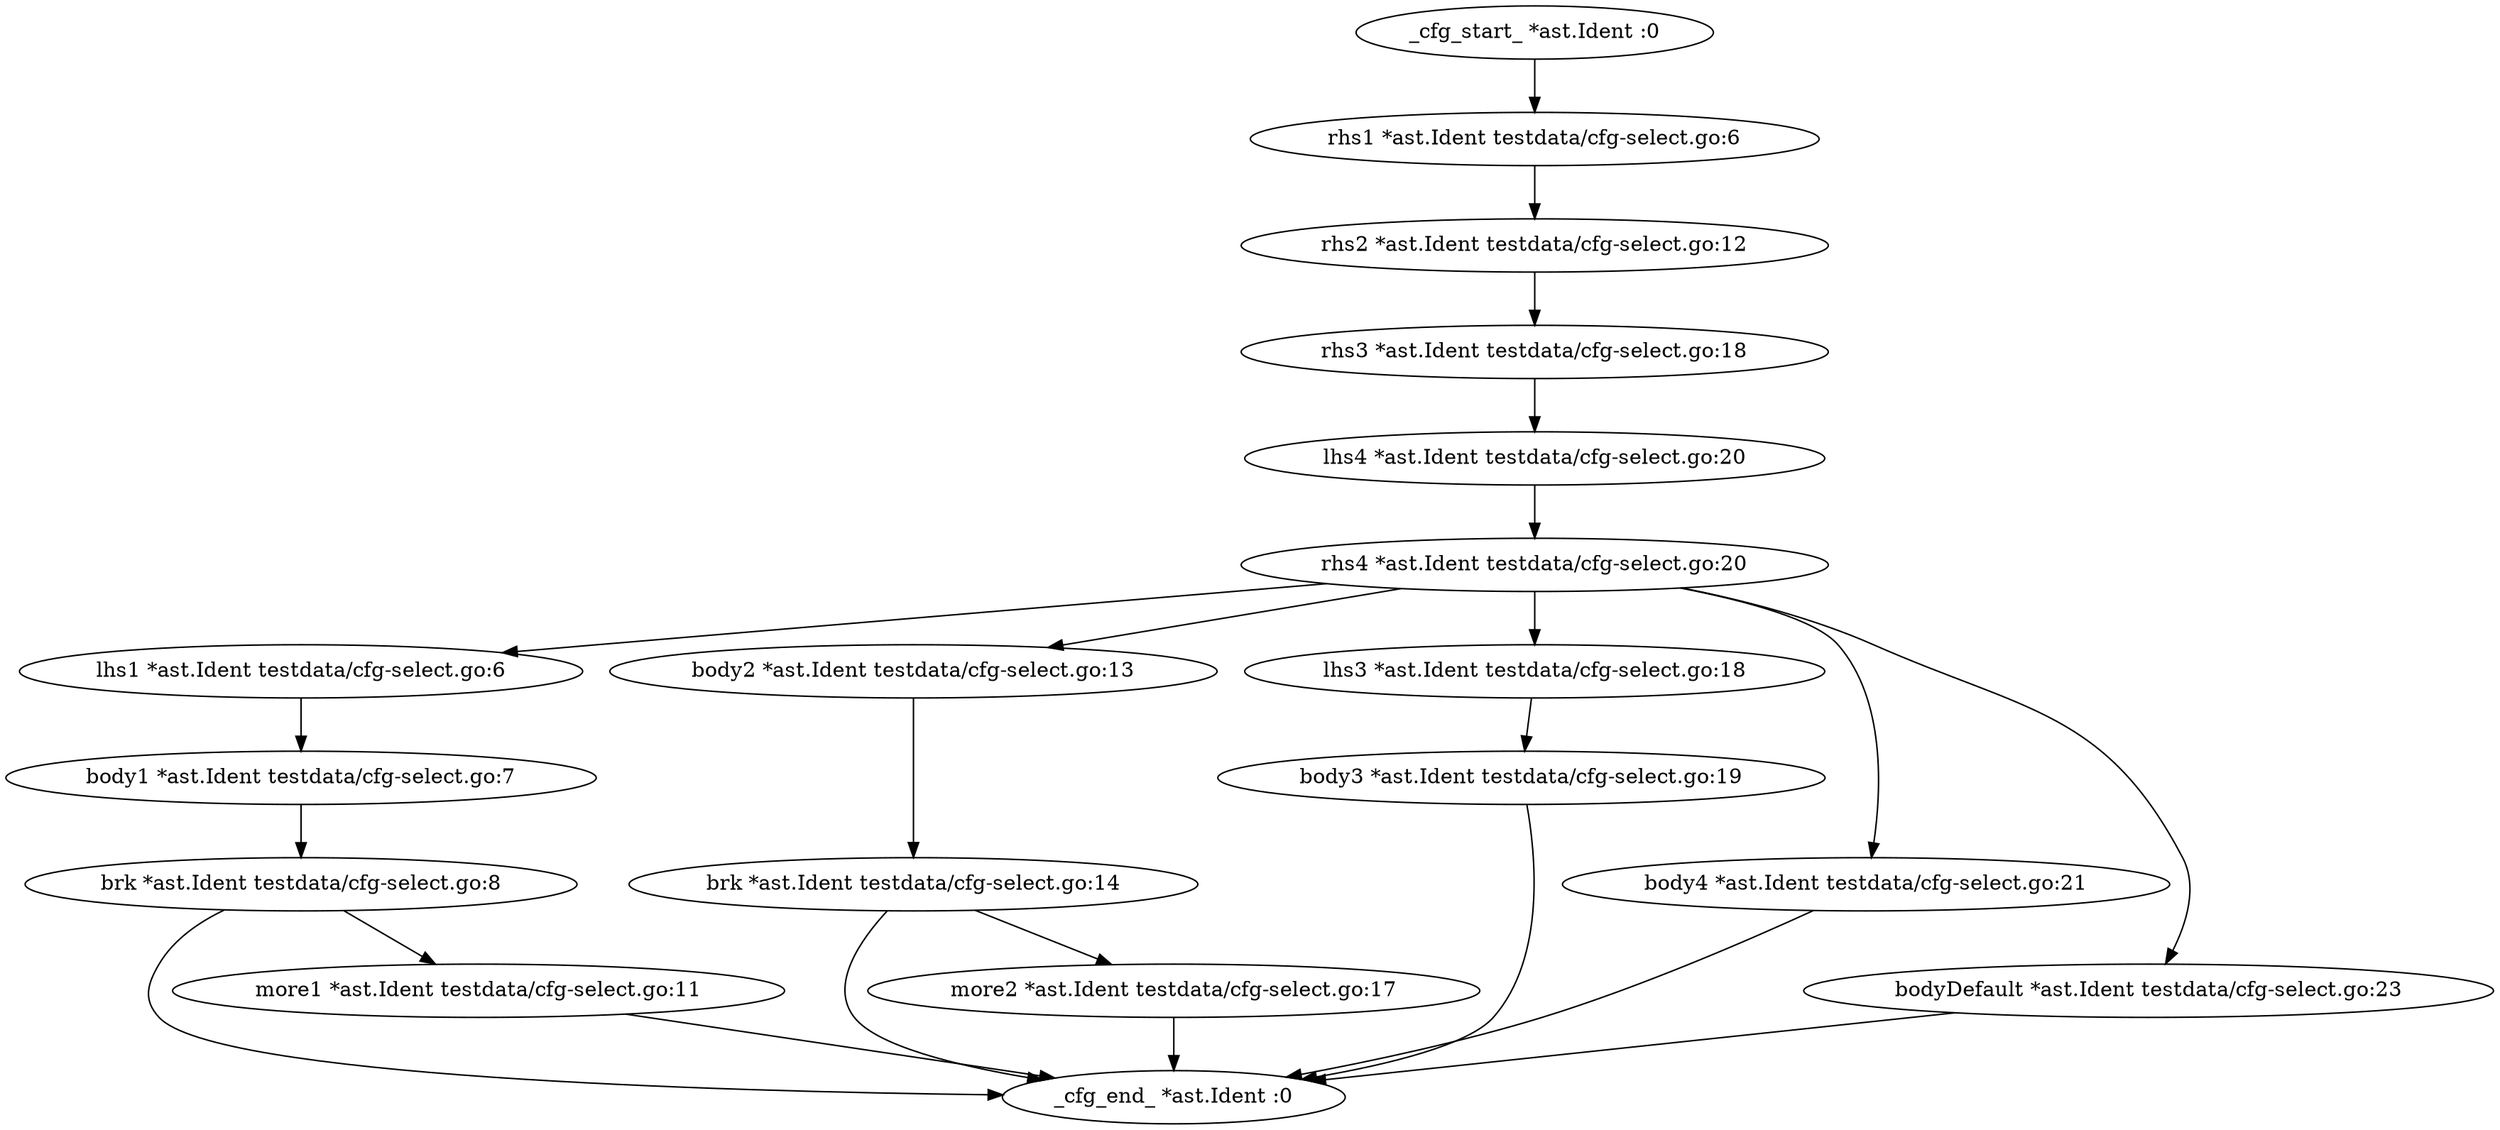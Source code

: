digraph cfg {
n10 [label="_cfg_end_ *ast.Ident :0"];
n11 [label="more1 *ast.Ident testdata/cfg-select.go:11"];
n11 -> n10 [label=""];
n9 [label="brk *ast.Ident testdata/cfg-select.go:8"];
n9 -> n10 [label=""];
n9 -> n11 [label=""];
n8 [label="body1 *ast.Ident testdata/cfg-select.go:7"];
n8 -> n9 [label=""];
n7 [label="lhs1 *ast.Ident testdata/cfg-select.go:6"];
n7 -> n8 [label=""];
n14 [label="more2 *ast.Ident testdata/cfg-select.go:17"];
n14 -> n10 [label=""];
n13 [label="brk *ast.Ident testdata/cfg-select.go:14"];
n13 -> n10 [label=""];
n13 -> n14 [label=""];
n12 [label="body2 *ast.Ident testdata/cfg-select.go:13"];
n12 -> n13 [label=""];
n16 [label="body3 *ast.Ident testdata/cfg-select.go:19"];
n16 -> n10 [label=""];
n15 [label="lhs3 *ast.Ident testdata/cfg-select.go:18"];
n15 -> n16 [label=""];
n17 [label="body4 *ast.Ident testdata/cfg-select.go:21"];
n17 -> n10 [label=""];
n18 [label="bodyDefault *ast.Ident testdata/cfg-select.go:23"];
n18 -> n10 [label=""];
n6 [label="rhs4 *ast.Ident testdata/cfg-select.go:20"];
n6 -> n7 [label=""];
n6 -> n12 [label=""];
n6 -> n15 [label=""];
n6 -> n17 [label=""];
n6 -> n18 [label=""];
n5 [label="lhs4 *ast.Ident testdata/cfg-select.go:20"];
n5 -> n6 [label=""];
n4 [label="rhs3 *ast.Ident testdata/cfg-select.go:18"];
n4 -> n5 [label=""];
n3 [label="rhs2 *ast.Ident testdata/cfg-select.go:12"];
n3 -> n4 [label=""];
n2 [label="rhs1 *ast.Ident testdata/cfg-select.go:6"];
n2 -> n3 [label=""];
n1 [label="_cfg_start_ *ast.Ident :0"];
n1 -> n2 [label=""];
}

